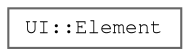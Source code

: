 digraph "Graphical Class Hierarchy"
{
 // LATEX_PDF_SIZE
  bgcolor="transparent";
  edge [fontname=FreeMono,fontsize=10,labelfontname=FreeMono,labelfontsize=10];
  node [fontname=FreeMono,fontsize=10,shape=box,height=0.2,width=0.4];
  rankdir="LR";
  Node0 [label="UI::Element",height=0.2,width=0.4,color="grey40", fillcolor="white", style="filled",URL="$struct_u_i_1_1_element.html",tooltip=" "];
}
